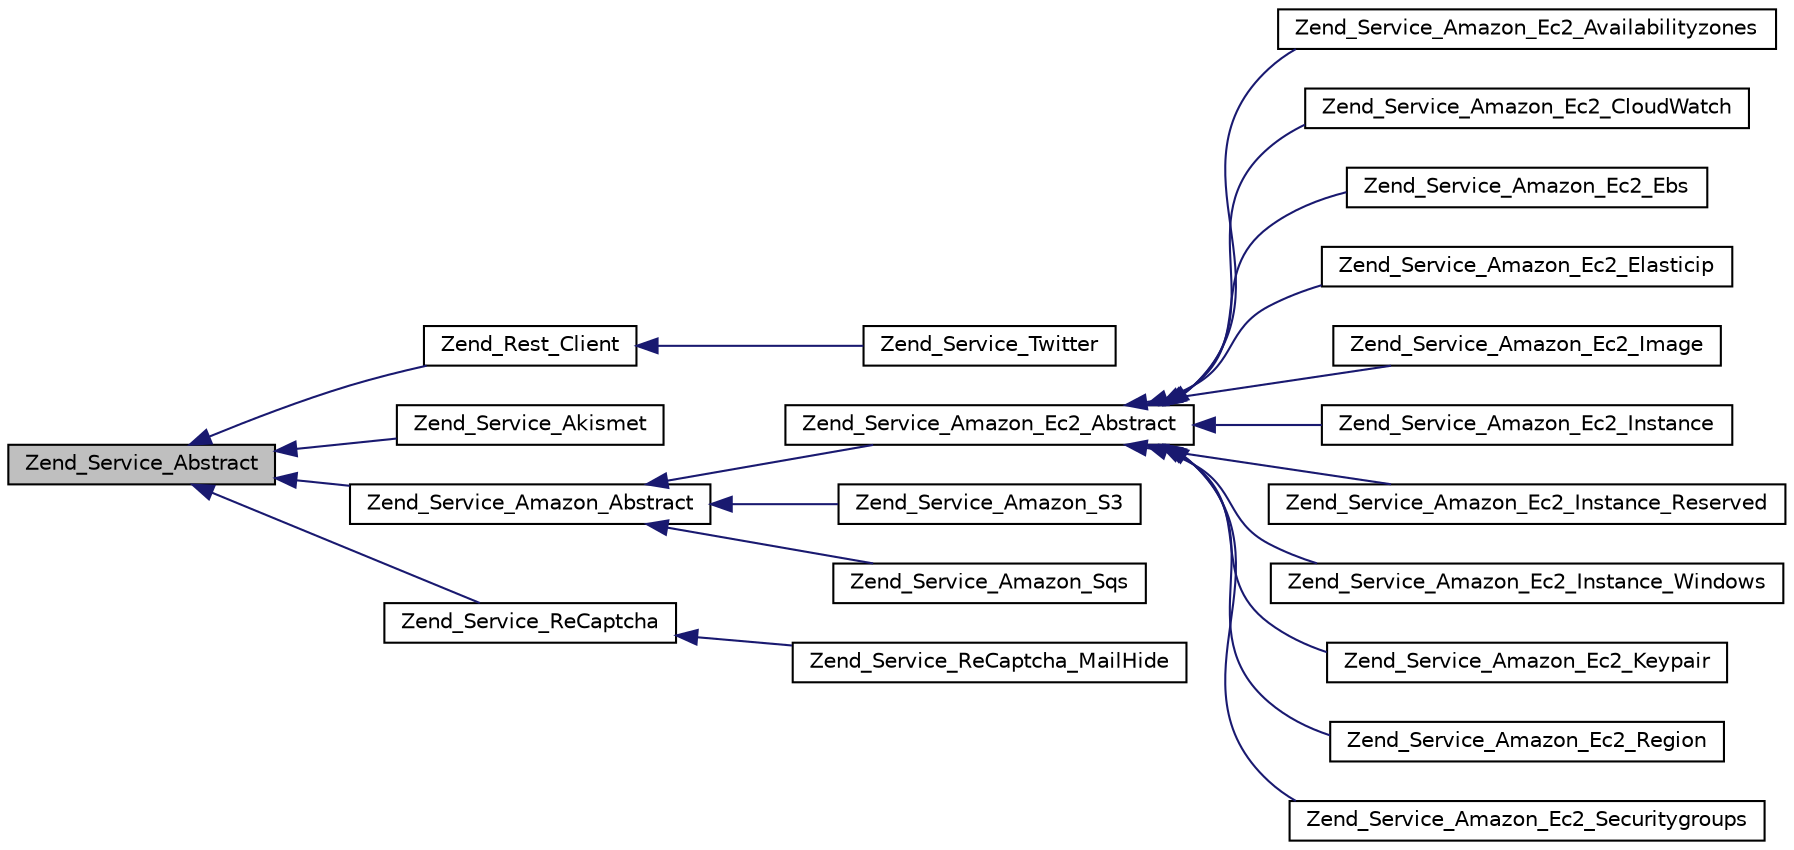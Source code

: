 digraph G
{
  edge [fontname="Helvetica",fontsize="10",labelfontname="Helvetica",labelfontsize="10"];
  node [fontname="Helvetica",fontsize="10",shape=record];
  rankdir="LR";
  Node1 [label="Zend_Service_Abstract",height=0.2,width=0.4,color="black", fillcolor="grey75", style="filled" fontcolor="black"];
  Node1 -> Node2 [dir="back",color="midnightblue",fontsize="10",style="solid",fontname="Helvetica"];
  Node2 [label="Zend_Rest_Client",height=0.2,width=0.4,color="black", fillcolor="white", style="filled",URL="$class_zend___rest___client.html"];
  Node2 -> Node3 [dir="back",color="midnightblue",fontsize="10",style="solid",fontname="Helvetica"];
  Node3 [label="Zend_Service_Twitter",height=0.2,width=0.4,color="black", fillcolor="white", style="filled",URL="$class_zend___service___twitter.html"];
  Node1 -> Node4 [dir="back",color="midnightblue",fontsize="10",style="solid",fontname="Helvetica"];
  Node4 [label="Zend_Service_Akismet",height=0.2,width=0.4,color="black", fillcolor="white", style="filled",URL="$class_zend___service___akismet.html"];
  Node1 -> Node5 [dir="back",color="midnightblue",fontsize="10",style="solid",fontname="Helvetica"];
  Node5 [label="Zend_Service_Amazon_Abstract",height=0.2,width=0.4,color="black", fillcolor="white", style="filled",URL="$class_zend___service___amazon___abstract.html"];
  Node5 -> Node6 [dir="back",color="midnightblue",fontsize="10",style="solid",fontname="Helvetica"];
  Node6 [label="Zend_Service_Amazon_Ec2_Abstract",height=0.2,width=0.4,color="black", fillcolor="white", style="filled",URL="$class_zend___service___amazon___ec2___abstract.html"];
  Node6 -> Node7 [dir="back",color="midnightblue",fontsize="10",style="solid",fontname="Helvetica"];
  Node7 [label="Zend_Service_Amazon_Ec2_Availabilityzones",height=0.2,width=0.4,color="black", fillcolor="white", style="filled",URL="$class_zend___service___amazon___ec2___availabilityzones.html"];
  Node6 -> Node8 [dir="back",color="midnightblue",fontsize="10",style="solid",fontname="Helvetica"];
  Node8 [label="Zend_Service_Amazon_Ec2_CloudWatch",height=0.2,width=0.4,color="black", fillcolor="white", style="filled",URL="$class_zend___service___amazon___ec2___cloud_watch.html"];
  Node6 -> Node9 [dir="back",color="midnightblue",fontsize="10",style="solid",fontname="Helvetica"];
  Node9 [label="Zend_Service_Amazon_Ec2_Ebs",height=0.2,width=0.4,color="black", fillcolor="white", style="filled",URL="$class_zend___service___amazon___ec2___ebs.html"];
  Node6 -> Node10 [dir="back",color="midnightblue",fontsize="10",style="solid",fontname="Helvetica"];
  Node10 [label="Zend_Service_Amazon_Ec2_Elasticip",height=0.2,width=0.4,color="black", fillcolor="white", style="filled",URL="$class_zend___service___amazon___ec2___elasticip.html"];
  Node6 -> Node11 [dir="back",color="midnightblue",fontsize="10",style="solid",fontname="Helvetica"];
  Node11 [label="Zend_Service_Amazon_Ec2_Image",height=0.2,width=0.4,color="black", fillcolor="white", style="filled",URL="$class_zend___service___amazon___ec2___image.html"];
  Node6 -> Node12 [dir="back",color="midnightblue",fontsize="10",style="solid",fontname="Helvetica"];
  Node12 [label="Zend_Service_Amazon_Ec2_Instance",height=0.2,width=0.4,color="black", fillcolor="white", style="filled",URL="$class_zend___service___amazon___ec2___instance.html"];
  Node6 -> Node13 [dir="back",color="midnightblue",fontsize="10",style="solid",fontname="Helvetica"];
  Node13 [label="Zend_Service_Amazon_Ec2_Instance_Reserved",height=0.2,width=0.4,color="black", fillcolor="white", style="filled",URL="$class_zend___service___amazon___ec2___instance___reserved.html"];
  Node6 -> Node14 [dir="back",color="midnightblue",fontsize="10",style="solid",fontname="Helvetica"];
  Node14 [label="Zend_Service_Amazon_Ec2_Instance_Windows",height=0.2,width=0.4,color="black", fillcolor="white", style="filled",URL="$class_zend___service___amazon___ec2___instance___windows.html"];
  Node6 -> Node15 [dir="back",color="midnightblue",fontsize="10",style="solid",fontname="Helvetica"];
  Node15 [label="Zend_Service_Amazon_Ec2_Keypair",height=0.2,width=0.4,color="black", fillcolor="white", style="filled",URL="$class_zend___service___amazon___ec2___keypair.html"];
  Node6 -> Node16 [dir="back",color="midnightblue",fontsize="10",style="solid",fontname="Helvetica"];
  Node16 [label="Zend_Service_Amazon_Ec2_Region",height=0.2,width=0.4,color="black", fillcolor="white", style="filled",URL="$class_zend___service___amazon___ec2___region.html"];
  Node6 -> Node17 [dir="back",color="midnightblue",fontsize="10",style="solid",fontname="Helvetica"];
  Node17 [label="Zend_Service_Amazon_Ec2_Securitygroups",height=0.2,width=0.4,color="black", fillcolor="white", style="filled",URL="$class_zend___service___amazon___ec2___securitygroups.html"];
  Node5 -> Node18 [dir="back",color="midnightblue",fontsize="10",style="solid",fontname="Helvetica"];
  Node18 [label="Zend_Service_Amazon_S3",height=0.2,width=0.4,color="black", fillcolor="white", style="filled",URL="$class_zend___service___amazon___s3.html"];
  Node5 -> Node19 [dir="back",color="midnightblue",fontsize="10",style="solid",fontname="Helvetica"];
  Node19 [label="Zend_Service_Amazon_Sqs",height=0.2,width=0.4,color="black", fillcolor="white", style="filled",URL="$class_zend___service___amazon___sqs.html"];
  Node1 -> Node20 [dir="back",color="midnightblue",fontsize="10",style="solid",fontname="Helvetica"];
  Node20 [label="Zend_Service_ReCaptcha",height=0.2,width=0.4,color="black", fillcolor="white", style="filled",URL="$class_zend___service___re_captcha.html"];
  Node20 -> Node21 [dir="back",color="midnightblue",fontsize="10",style="solid",fontname="Helvetica"];
  Node21 [label="Zend_Service_ReCaptcha_MailHide",height=0.2,width=0.4,color="black", fillcolor="white", style="filled",URL="$class_zend___service___re_captcha___mail_hide.html"];
}
